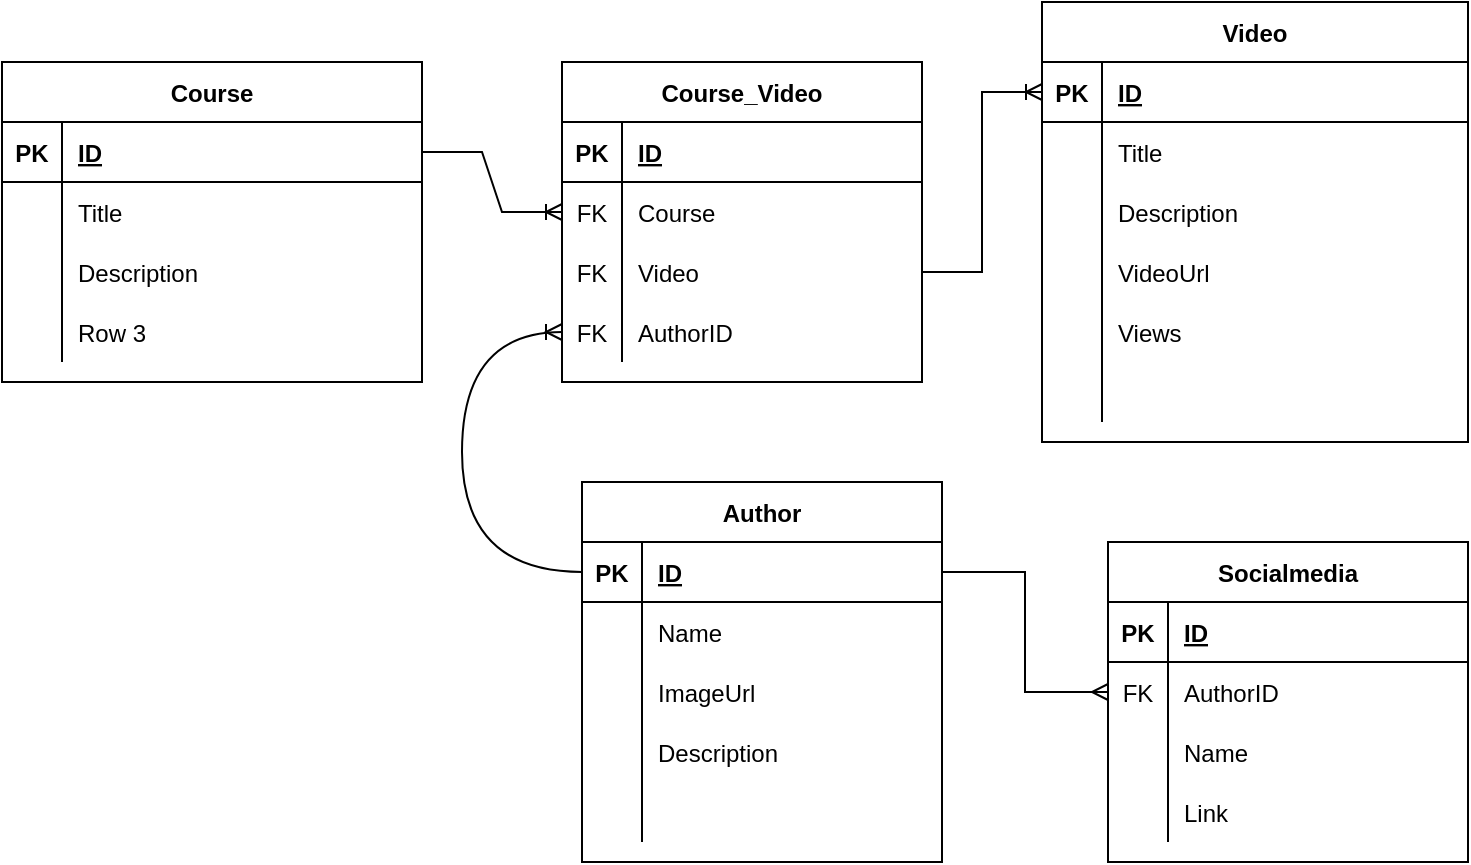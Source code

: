 <mxfile version="20.5.1" type="device"><diagram id="yXswS9nMI-ZGyokV_0qD" name="Modelling"><mxGraphModel dx="1185" dy="662" grid="1" gridSize="10" guides="1" tooltips="1" connect="1" arrows="1" fold="1" page="1" pageScale="1" pageWidth="1654" pageHeight="1169" math="0" shadow="0"><root><mxCell id="0"/><mxCell id="1" parent="0"/><mxCell id="XhUAzTueV6PGsJCJyvAM-1" value="Video" style="shape=table;startSize=30;container=1;collapsible=1;childLayout=tableLayout;fixedRows=1;rowLines=0;fontStyle=1;align=center;resizeLast=1;" vertex="1" parent="1"><mxGeometry x="960" y="400" width="213" height="220" as="geometry"/></mxCell><mxCell id="XhUAzTueV6PGsJCJyvAM-2" value="" style="shape=tableRow;horizontal=0;startSize=0;swimlaneHead=0;swimlaneBody=0;fillColor=none;collapsible=0;dropTarget=0;points=[[0,0.5],[1,0.5]];portConstraint=eastwest;top=0;left=0;right=0;bottom=1;" vertex="1" parent="XhUAzTueV6PGsJCJyvAM-1"><mxGeometry y="30" width="213" height="30" as="geometry"/></mxCell><mxCell id="XhUAzTueV6PGsJCJyvAM-3" value="PK" style="shape=partialRectangle;connectable=0;fillColor=none;top=0;left=0;bottom=0;right=0;fontStyle=1;overflow=hidden;" vertex="1" parent="XhUAzTueV6PGsJCJyvAM-2"><mxGeometry width="30" height="30" as="geometry"><mxRectangle width="30" height="30" as="alternateBounds"/></mxGeometry></mxCell><mxCell id="XhUAzTueV6PGsJCJyvAM-4" value="ID" style="shape=partialRectangle;connectable=0;fillColor=none;top=0;left=0;bottom=0;right=0;align=left;spacingLeft=6;fontStyle=5;overflow=hidden;" vertex="1" parent="XhUAzTueV6PGsJCJyvAM-2"><mxGeometry x="30" width="183" height="30" as="geometry"><mxRectangle width="183" height="30" as="alternateBounds"/></mxGeometry></mxCell><mxCell id="XhUAzTueV6PGsJCJyvAM-5" value="" style="shape=tableRow;horizontal=0;startSize=0;swimlaneHead=0;swimlaneBody=0;fillColor=none;collapsible=0;dropTarget=0;points=[[0,0.5],[1,0.5]];portConstraint=eastwest;top=0;left=0;right=0;bottom=0;" vertex="1" parent="XhUAzTueV6PGsJCJyvAM-1"><mxGeometry y="60" width="213" height="30" as="geometry"/></mxCell><mxCell id="XhUAzTueV6PGsJCJyvAM-6" value="" style="shape=partialRectangle;connectable=0;fillColor=none;top=0;left=0;bottom=0;right=0;editable=1;overflow=hidden;" vertex="1" parent="XhUAzTueV6PGsJCJyvAM-5"><mxGeometry width="30" height="30" as="geometry"><mxRectangle width="30" height="30" as="alternateBounds"/></mxGeometry></mxCell><mxCell id="XhUAzTueV6PGsJCJyvAM-7" value="Title" style="shape=partialRectangle;connectable=0;fillColor=none;top=0;left=0;bottom=0;right=0;align=left;spacingLeft=6;overflow=hidden;" vertex="1" parent="XhUAzTueV6PGsJCJyvAM-5"><mxGeometry x="30" width="183" height="30" as="geometry"><mxRectangle width="183" height="30" as="alternateBounds"/></mxGeometry></mxCell><mxCell id="XhUAzTueV6PGsJCJyvAM-8" value="" style="shape=tableRow;horizontal=0;startSize=0;swimlaneHead=0;swimlaneBody=0;fillColor=none;collapsible=0;dropTarget=0;points=[[0,0.5],[1,0.5]];portConstraint=eastwest;top=0;left=0;right=0;bottom=0;" vertex="1" parent="XhUAzTueV6PGsJCJyvAM-1"><mxGeometry y="90" width="213" height="30" as="geometry"/></mxCell><mxCell id="XhUAzTueV6PGsJCJyvAM-9" value="" style="shape=partialRectangle;connectable=0;fillColor=none;top=0;left=0;bottom=0;right=0;editable=1;overflow=hidden;" vertex="1" parent="XhUAzTueV6PGsJCJyvAM-8"><mxGeometry width="30" height="30" as="geometry"><mxRectangle width="30" height="30" as="alternateBounds"/></mxGeometry></mxCell><mxCell id="XhUAzTueV6PGsJCJyvAM-10" value="Description" style="shape=partialRectangle;connectable=0;fillColor=none;top=0;left=0;bottom=0;right=0;align=left;spacingLeft=6;overflow=hidden;" vertex="1" parent="XhUAzTueV6PGsJCJyvAM-8"><mxGeometry x="30" width="183" height="30" as="geometry"><mxRectangle width="183" height="30" as="alternateBounds"/></mxGeometry></mxCell><mxCell id="XhUAzTueV6PGsJCJyvAM-11" value="" style="shape=tableRow;horizontal=0;startSize=0;swimlaneHead=0;swimlaneBody=0;fillColor=none;collapsible=0;dropTarget=0;points=[[0,0.5],[1,0.5]];portConstraint=eastwest;top=0;left=0;right=0;bottom=0;" vertex="1" parent="XhUAzTueV6PGsJCJyvAM-1"><mxGeometry y="120" width="213" height="30" as="geometry"/></mxCell><mxCell id="XhUAzTueV6PGsJCJyvAM-12" value="" style="shape=partialRectangle;connectable=0;fillColor=none;top=0;left=0;bottom=0;right=0;editable=1;overflow=hidden;" vertex="1" parent="XhUAzTueV6PGsJCJyvAM-11"><mxGeometry width="30" height="30" as="geometry"><mxRectangle width="30" height="30" as="alternateBounds"/></mxGeometry></mxCell><mxCell id="XhUAzTueV6PGsJCJyvAM-13" value="VideoUrl" style="shape=partialRectangle;connectable=0;fillColor=none;top=0;left=0;bottom=0;right=0;align=left;spacingLeft=6;overflow=hidden;" vertex="1" parent="XhUAzTueV6PGsJCJyvAM-11"><mxGeometry x="30" width="183" height="30" as="geometry"><mxRectangle width="183" height="30" as="alternateBounds"/></mxGeometry></mxCell><mxCell id="XhUAzTueV6PGsJCJyvAM-45" value="" style="shape=tableRow;horizontal=0;startSize=0;swimlaneHead=0;swimlaneBody=0;fillColor=none;collapsible=0;dropTarget=0;points=[[0,0.5],[1,0.5]];portConstraint=eastwest;top=0;left=0;right=0;bottom=0;" vertex="1" parent="XhUAzTueV6PGsJCJyvAM-1"><mxGeometry y="150" width="213" height="30" as="geometry"/></mxCell><mxCell id="XhUAzTueV6PGsJCJyvAM-46" value="" style="shape=partialRectangle;connectable=0;fillColor=none;top=0;left=0;bottom=0;right=0;editable=1;overflow=hidden;" vertex="1" parent="XhUAzTueV6PGsJCJyvAM-45"><mxGeometry width="30" height="30" as="geometry"><mxRectangle width="30" height="30" as="alternateBounds"/></mxGeometry></mxCell><mxCell id="XhUAzTueV6PGsJCJyvAM-47" value="Views" style="shape=partialRectangle;connectable=0;fillColor=none;top=0;left=0;bottom=0;right=0;align=left;spacingLeft=6;overflow=hidden;" vertex="1" parent="XhUAzTueV6PGsJCJyvAM-45"><mxGeometry x="30" width="183" height="30" as="geometry"><mxRectangle width="183" height="30" as="alternateBounds"/></mxGeometry></mxCell><mxCell id="XhUAzTueV6PGsJCJyvAM-27" value="" style="shape=tableRow;horizontal=0;startSize=0;swimlaneHead=0;swimlaneBody=0;fillColor=none;collapsible=0;dropTarget=0;points=[[0,0.5],[1,0.5]];portConstraint=eastwest;top=0;left=0;right=0;bottom=0;" vertex="1" parent="XhUAzTueV6PGsJCJyvAM-1"><mxGeometry y="180" width="213" height="30" as="geometry"/></mxCell><mxCell id="XhUAzTueV6PGsJCJyvAM-28" value="" style="shape=partialRectangle;connectable=0;fillColor=none;top=0;left=0;bottom=0;right=0;editable=1;overflow=hidden;" vertex="1" parent="XhUAzTueV6PGsJCJyvAM-27"><mxGeometry width="30" height="30" as="geometry"><mxRectangle width="30" height="30" as="alternateBounds"/></mxGeometry></mxCell><mxCell id="XhUAzTueV6PGsJCJyvAM-29" value="" style="shape=partialRectangle;connectable=0;fillColor=none;top=0;left=0;bottom=0;right=0;align=left;spacingLeft=6;overflow=hidden;" vertex="1" parent="XhUAzTueV6PGsJCJyvAM-27"><mxGeometry x="30" width="183" height="30" as="geometry"><mxRectangle width="183" height="30" as="alternateBounds"/></mxGeometry></mxCell><mxCell id="XhUAzTueV6PGsJCJyvAM-14" value="Course" style="shape=table;startSize=30;container=1;collapsible=1;childLayout=tableLayout;fixedRows=1;rowLines=0;fontStyle=1;align=center;resizeLast=1;" vertex="1" parent="1"><mxGeometry x="440" y="430" width="210" height="160" as="geometry"/></mxCell><mxCell id="XhUAzTueV6PGsJCJyvAM-15" value="" style="shape=tableRow;horizontal=0;startSize=0;swimlaneHead=0;swimlaneBody=0;fillColor=none;collapsible=0;dropTarget=0;points=[[0,0.5],[1,0.5]];portConstraint=eastwest;top=0;left=0;right=0;bottom=1;" vertex="1" parent="XhUAzTueV6PGsJCJyvAM-14"><mxGeometry y="30" width="210" height="30" as="geometry"/></mxCell><mxCell id="XhUAzTueV6PGsJCJyvAM-16" value="PK" style="shape=partialRectangle;connectable=0;fillColor=none;top=0;left=0;bottom=0;right=0;fontStyle=1;overflow=hidden;" vertex="1" parent="XhUAzTueV6PGsJCJyvAM-15"><mxGeometry width="30" height="30" as="geometry"><mxRectangle width="30" height="30" as="alternateBounds"/></mxGeometry></mxCell><mxCell id="XhUAzTueV6PGsJCJyvAM-17" value="ID" style="shape=partialRectangle;connectable=0;fillColor=none;top=0;left=0;bottom=0;right=0;align=left;spacingLeft=6;fontStyle=5;overflow=hidden;" vertex="1" parent="XhUAzTueV6PGsJCJyvAM-15"><mxGeometry x="30" width="180" height="30" as="geometry"><mxRectangle width="180" height="30" as="alternateBounds"/></mxGeometry></mxCell><mxCell id="XhUAzTueV6PGsJCJyvAM-18" value="" style="shape=tableRow;horizontal=0;startSize=0;swimlaneHead=0;swimlaneBody=0;fillColor=none;collapsible=0;dropTarget=0;points=[[0,0.5],[1,0.5]];portConstraint=eastwest;top=0;left=0;right=0;bottom=0;" vertex="1" parent="XhUAzTueV6PGsJCJyvAM-14"><mxGeometry y="60" width="210" height="30" as="geometry"/></mxCell><mxCell id="XhUAzTueV6PGsJCJyvAM-19" value="" style="shape=partialRectangle;connectable=0;fillColor=none;top=0;left=0;bottom=0;right=0;editable=1;overflow=hidden;" vertex="1" parent="XhUAzTueV6PGsJCJyvAM-18"><mxGeometry width="30" height="30" as="geometry"><mxRectangle width="30" height="30" as="alternateBounds"/></mxGeometry></mxCell><mxCell id="XhUAzTueV6PGsJCJyvAM-20" value="Title" style="shape=partialRectangle;connectable=0;fillColor=none;top=0;left=0;bottom=0;right=0;align=left;spacingLeft=6;overflow=hidden;" vertex="1" parent="XhUAzTueV6PGsJCJyvAM-18"><mxGeometry x="30" width="180" height="30" as="geometry"><mxRectangle width="180" height="30" as="alternateBounds"/></mxGeometry></mxCell><mxCell id="XhUAzTueV6PGsJCJyvAM-21" value="" style="shape=tableRow;horizontal=0;startSize=0;swimlaneHead=0;swimlaneBody=0;fillColor=none;collapsible=0;dropTarget=0;points=[[0,0.5],[1,0.5]];portConstraint=eastwest;top=0;left=0;right=0;bottom=0;" vertex="1" parent="XhUAzTueV6PGsJCJyvAM-14"><mxGeometry y="90" width="210" height="30" as="geometry"/></mxCell><mxCell id="XhUAzTueV6PGsJCJyvAM-22" value="" style="shape=partialRectangle;connectable=0;fillColor=none;top=0;left=0;bottom=0;right=0;editable=1;overflow=hidden;" vertex="1" parent="XhUAzTueV6PGsJCJyvAM-21"><mxGeometry width="30" height="30" as="geometry"><mxRectangle width="30" height="30" as="alternateBounds"/></mxGeometry></mxCell><mxCell id="XhUAzTueV6PGsJCJyvAM-23" value="Description" style="shape=partialRectangle;connectable=0;fillColor=none;top=0;left=0;bottom=0;right=0;align=left;spacingLeft=6;overflow=hidden;" vertex="1" parent="XhUAzTueV6PGsJCJyvAM-21"><mxGeometry x="30" width="180" height="30" as="geometry"><mxRectangle width="180" height="30" as="alternateBounds"/></mxGeometry></mxCell><mxCell id="XhUAzTueV6PGsJCJyvAM-24" value="" style="shape=tableRow;horizontal=0;startSize=0;swimlaneHead=0;swimlaneBody=0;fillColor=none;collapsible=0;dropTarget=0;points=[[0,0.5],[1,0.5]];portConstraint=eastwest;top=0;left=0;right=0;bottom=0;" vertex="1" parent="XhUAzTueV6PGsJCJyvAM-14"><mxGeometry y="120" width="210" height="30" as="geometry"/></mxCell><mxCell id="XhUAzTueV6PGsJCJyvAM-25" value="" style="shape=partialRectangle;connectable=0;fillColor=none;top=0;left=0;bottom=0;right=0;editable=1;overflow=hidden;" vertex="1" parent="XhUAzTueV6PGsJCJyvAM-24"><mxGeometry width="30" height="30" as="geometry"><mxRectangle width="30" height="30" as="alternateBounds"/></mxGeometry></mxCell><mxCell id="XhUAzTueV6PGsJCJyvAM-26" value="Row 3" style="shape=partialRectangle;connectable=0;fillColor=none;top=0;left=0;bottom=0;right=0;align=left;spacingLeft=6;overflow=hidden;" vertex="1" parent="XhUAzTueV6PGsJCJyvAM-24"><mxGeometry x="30" width="180" height="30" as="geometry"><mxRectangle width="180" height="30" as="alternateBounds"/></mxGeometry></mxCell><mxCell id="XhUAzTueV6PGsJCJyvAM-30" value="Course_Video" style="shape=table;startSize=30;container=1;collapsible=1;childLayout=tableLayout;fixedRows=1;rowLines=0;fontStyle=1;align=center;resizeLast=1;" vertex="1" parent="1"><mxGeometry x="720" y="430" width="180" height="160" as="geometry"/></mxCell><mxCell id="XhUAzTueV6PGsJCJyvAM-31" value="" style="shape=tableRow;horizontal=0;startSize=0;swimlaneHead=0;swimlaneBody=0;fillColor=none;collapsible=0;dropTarget=0;points=[[0,0.5],[1,0.5]];portConstraint=eastwest;top=0;left=0;right=0;bottom=1;" vertex="1" parent="XhUAzTueV6PGsJCJyvAM-30"><mxGeometry y="30" width="180" height="30" as="geometry"/></mxCell><mxCell id="XhUAzTueV6PGsJCJyvAM-32" value="PK" style="shape=partialRectangle;connectable=0;fillColor=none;top=0;left=0;bottom=0;right=0;fontStyle=1;overflow=hidden;" vertex="1" parent="XhUAzTueV6PGsJCJyvAM-31"><mxGeometry width="30" height="30" as="geometry"><mxRectangle width="30" height="30" as="alternateBounds"/></mxGeometry></mxCell><mxCell id="XhUAzTueV6PGsJCJyvAM-33" value="ID" style="shape=partialRectangle;connectable=0;fillColor=none;top=0;left=0;bottom=0;right=0;align=left;spacingLeft=6;fontStyle=5;overflow=hidden;" vertex="1" parent="XhUAzTueV6PGsJCJyvAM-31"><mxGeometry x="30" width="150" height="30" as="geometry"><mxRectangle width="150" height="30" as="alternateBounds"/></mxGeometry></mxCell><mxCell id="XhUAzTueV6PGsJCJyvAM-34" value="" style="shape=tableRow;horizontal=0;startSize=0;swimlaneHead=0;swimlaneBody=0;fillColor=none;collapsible=0;dropTarget=0;points=[[0,0.5],[1,0.5]];portConstraint=eastwest;top=0;left=0;right=0;bottom=0;" vertex="1" parent="XhUAzTueV6PGsJCJyvAM-30"><mxGeometry y="60" width="180" height="30" as="geometry"/></mxCell><mxCell id="XhUAzTueV6PGsJCJyvAM-35" value="FK" style="shape=partialRectangle;connectable=0;fillColor=none;top=0;left=0;bottom=0;right=0;editable=1;overflow=hidden;" vertex="1" parent="XhUAzTueV6PGsJCJyvAM-34"><mxGeometry width="30" height="30" as="geometry"><mxRectangle width="30" height="30" as="alternateBounds"/></mxGeometry></mxCell><mxCell id="XhUAzTueV6PGsJCJyvAM-36" value="Course" style="shape=partialRectangle;connectable=0;fillColor=none;top=0;left=0;bottom=0;right=0;align=left;spacingLeft=6;overflow=hidden;" vertex="1" parent="XhUAzTueV6PGsJCJyvAM-34"><mxGeometry x="30" width="150" height="30" as="geometry"><mxRectangle width="150" height="30" as="alternateBounds"/></mxGeometry></mxCell><mxCell id="XhUAzTueV6PGsJCJyvAM-37" value="" style="shape=tableRow;horizontal=0;startSize=0;swimlaneHead=0;swimlaneBody=0;fillColor=none;collapsible=0;dropTarget=0;points=[[0,0.5],[1,0.5]];portConstraint=eastwest;top=0;left=0;right=0;bottom=0;" vertex="1" parent="XhUAzTueV6PGsJCJyvAM-30"><mxGeometry y="90" width="180" height="30" as="geometry"/></mxCell><mxCell id="XhUAzTueV6PGsJCJyvAM-38" value="FK" style="shape=partialRectangle;connectable=0;fillColor=none;top=0;left=0;bottom=0;right=0;editable=1;overflow=hidden;" vertex="1" parent="XhUAzTueV6PGsJCJyvAM-37"><mxGeometry width="30" height="30" as="geometry"><mxRectangle width="30" height="30" as="alternateBounds"/></mxGeometry></mxCell><mxCell id="XhUAzTueV6PGsJCJyvAM-39" value="Video" style="shape=partialRectangle;connectable=0;fillColor=none;top=0;left=0;bottom=0;right=0;align=left;spacingLeft=6;overflow=hidden;" vertex="1" parent="XhUAzTueV6PGsJCJyvAM-37"><mxGeometry x="30" width="150" height="30" as="geometry"><mxRectangle width="150" height="30" as="alternateBounds"/></mxGeometry></mxCell><mxCell id="XhUAzTueV6PGsJCJyvAM-40" value="" style="shape=tableRow;horizontal=0;startSize=0;swimlaneHead=0;swimlaneBody=0;fillColor=none;collapsible=0;dropTarget=0;points=[[0,0.5],[1,0.5]];portConstraint=eastwest;top=0;left=0;right=0;bottom=0;" vertex="1" parent="XhUAzTueV6PGsJCJyvAM-30"><mxGeometry y="120" width="180" height="30" as="geometry"/></mxCell><mxCell id="XhUAzTueV6PGsJCJyvAM-41" value="FK" style="shape=partialRectangle;connectable=0;fillColor=none;top=0;left=0;bottom=0;right=0;editable=1;overflow=hidden;" vertex="1" parent="XhUAzTueV6PGsJCJyvAM-40"><mxGeometry width="30" height="30" as="geometry"><mxRectangle width="30" height="30" as="alternateBounds"/></mxGeometry></mxCell><mxCell id="XhUAzTueV6PGsJCJyvAM-42" value="AuthorID" style="shape=partialRectangle;connectable=0;fillColor=none;top=0;left=0;bottom=0;right=0;align=left;spacingLeft=6;overflow=hidden;" vertex="1" parent="XhUAzTueV6PGsJCJyvAM-40"><mxGeometry x="30" width="150" height="30" as="geometry"><mxRectangle width="150" height="30" as="alternateBounds"/></mxGeometry></mxCell><mxCell id="XhUAzTueV6PGsJCJyvAM-43" value="" style="edgeStyle=entityRelationEdgeStyle;fontSize=12;html=1;endArrow=ERoneToMany;rounded=0;exitX=1;exitY=0.5;exitDx=0;exitDy=0;entryX=0;entryY=0.5;entryDx=0;entryDy=0;" edge="1" parent="1" source="XhUAzTueV6PGsJCJyvAM-15" target="XhUAzTueV6PGsJCJyvAM-34"><mxGeometry width="100" height="100" relative="1" as="geometry"><mxPoint x="940" y="700" as="sourcePoint"/><mxPoint x="1040" y="600" as="targetPoint"/></mxGeometry></mxCell><mxCell id="XhUAzTueV6PGsJCJyvAM-44" value="" style="edgeStyle=entityRelationEdgeStyle;fontSize=12;html=1;endArrow=ERoneToMany;rounded=0;exitX=1;exitY=0.5;exitDx=0;exitDy=0;entryX=0;entryY=0.5;entryDx=0;entryDy=0;" edge="1" parent="1" source="XhUAzTueV6PGsJCJyvAM-37" target="XhUAzTueV6PGsJCJyvAM-2"><mxGeometry width="100" height="100" relative="1" as="geometry"><mxPoint x="660" y="515" as="sourcePoint"/><mxPoint x="730" y="515" as="targetPoint"/></mxGeometry></mxCell><mxCell id="XhUAzTueV6PGsJCJyvAM-48" value="Author" style="shape=table;startSize=30;container=1;collapsible=1;childLayout=tableLayout;fixedRows=1;rowLines=0;fontStyle=1;align=center;resizeLast=1;" vertex="1" parent="1"><mxGeometry x="730" y="640" width="180" height="190" as="geometry"/></mxCell><mxCell id="XhUAzTueV6PGsJCJyvAM-49" value="" style="shape=tableRow;horizontal=0;startSize=0;swimlaneHead=0;swimlaneBody=0;fillColor=none;collapsible=0;dropTarget=0;points=[[0,0.5],[1,0.5]];portConstraint=eastwest;top=0;left=0;right=0;bottom=1;" vertex="1" parent="XhUAzTueV6PGsJCJyvAM-48"><mxGeometry y="30" width="180" height="30" as="geometry"/></mxCell><mxCell id="XhUAzTueV6PGsJCJyvAM-50" value="PK" style="shape=partialRectangle;connectable=0;fillColor=none;top=0;left=0;bottom=0;right=0;fontStyle=1;overflow=hidden;" vertex="1" parent="XhUAzTueV6PGsJCJyvAM-49"><mxGeometry width="30" height="30" as="geometry"><mxRectangle width="30" height="30" as="alternateBounds"/></mxGeometry></mxCell><mxCell id="XhUAzTueV6PGsJCJyvAM-51" value="ID" style="shape=partialRectangle;connectable=0;fillColor=none;top=0;left=0;bottom=0;right=0;align=left;spacingLeft=6;fontStyle=5;overflow=hidden;" vertex="1" parent="XhUAzTueV6PGsJCJyvAM-49"><mxGeometry x="30" width="150" height="30" as="geometry"><mxRectangle width="150" height="30" as="alternateBounds"/></mxGeometry></mxCell><mxCell id="XhUAzTueV6PGsJCJyvAM-52" value="" style="shape=tableRow;horizontal=0;startSize=0;swimlaneHead=0;swimlaneBody=0;fillColor=none;collapsible=0;dropTarget=0;points=[[0,0.5],[1,0.5]];portConstraint=eastwest;top=0;left=0;right=0;bottom=0;" vertex="1" parent="XhUAzTueV6PGsJCJyvAM-48"><mxGeometry y="60" width="180" height="30" as="geometry"/></mxCell><mxCell id="XhUAzTueV6PGsJCJyvAM-53" value="" style="shape=partialRectangle;connectable=0;fillColor=none;top=0;left=0;bottom=0;right=0;editable=1;overflow=hidden;" vertex="1" parent="XhUAzTueV6PGsJCJyvAM-52"><mxGeometry width="30" height="30" as="geometry"><mxRectangle width="30" height="30" as="alternateBounds"/></mxGeometry></mxCell><mxCell id="XhUAzTueV6PGsJCJyvAM-54" value="Name" style="shape=partialRectangle;connectable=0;fillColor=none;top=0;left=0;bottom=0;right=0;align=left;spacingLeft=6;overflow=hidden;" vertex="1" parent="XhUAzTueV6PGsJCJyvAM-52"><mxGeometry x="30" width="150" height="30" as="geometry"><mxRectangle width="150" height="30" as="alternateBounds"/></mxGeometry></mxCell><mxCell id="XhUAzTueV6PGsJCJyvAM-55" value="" style="shape=tableRow;horizontal=0;startSize=0;swimlaneHead=0;swimlaneBody=0;fillColor=none;collapsible=0;dropTarget=0;points=[[0,0.5],[1,0.5]];portConstraint=eastwest;top=0;left=0;right=0;bottom=0;" vertex="1" parent="XhUAzTueV6PGsJCJyvAM-48"><mxGeometry y="90" width="180" height="30" as="geometry"/></mxCell><mxCell id="XhUAzTueV6PGsJCJyvAM-56" value="" style="shape=partialRectangle;connectable=0;fillColor=none;top=0;left=0;bottom=0;right=0;editable=1;overflow=hidden;" vertex="1" parent="XhUAzTueV6PGsJCJyvAM-55"><mxGeometry width="30" height="30" as="geometry"><mxRectangle width="30" height="30" as="alternateBounds"/></mxGeometry></mxCell><mxCell id="XhUAzTueV6PGsJCJyvAM-57" value="ImageUrl" style="shape=partialRectangle;connectable=0;fillColor=none;top=0;left=0;bottom=0;right=0;align=left;spacingLeft=6;overflow=hidden;" vertex="1" parent="XhUAzTueV6PGsJCJyvAM-55"><mxGeometry x="30" width="150" height="30" as="geometry"><mxRectangle width="150" height="30" as="alternateBounds"/></mxGeometry></mxCell><mxCell id="XhUAzTueV6PGsJCJyvAM-58" value="" style="shape=tableRow;horizontal=0;startSize=0;swimlaneHead=0;swimlaneBody=0;fillColor=none;collapsible=0;dropTarget=0;points=[[0,0.5],[1,0.5]];portConstraint=eastwest;top=0;left=0;right=0;bottom=0;" vertex="1" parent="XhUAzTueV6PGsJCJyvAM-48"><mxGeometry y="120" width="180" height="30" as="geometry"/></mxCell><mxCell id="XhUAzTueV6PGsJCJyvAM-59" value="" style="shape=partialRectangle;connectable=0;fillColor=none;top=0;left=0;bottom=0;right=0;editable=1;overflow=hidden;" vertex="1" parent="XhUAzTueV6PGsJCJyvAM-58"><mxGeometry width="30" height="30" as="geometry"><mxRectangle width="30" height="30" as="alternateBounds"/></mxGeometry></mxCell><mxCell id="XhUAzTueV6PGsJCJyvAM-60" value="Description" style="shape=partialRectangle;connectable=0;fillColor=none;top=0;left=0;bottom=0;right=0;align=left;spacingLeft=6;overflow=hidden;" vertex="1" parent="XhUAzTueV6PGsJCJyvAM-58"><mxGeometry x="30" width="150" height="30" as="geometry"><mxRectangle width="150" height="30" as="alternateBounds"/></mxGeometry></mxCell><mxCell id="XhUAzTueV6PGsJCJyvAM-61" value="" style="shape=tableRow;horizontal=0;startSize=0;swimlaneHead=0;swimlaneBody=0;fillColor=none;collapsible=0;dropTarget=0;points=[[0,0.5],[1,0.5]];portConstraint=eastwest;top=0;left=0;right=0;bottom=0;" vertex="1" parent="XhUAzTueV6PGsJCJyvAM-48"><mxGeometry y="150" width="180" height="30" as="geometry"/></mxCell><mxCell id="XhUAzTueV6PGsJCJyvAM-62" value="" style="shape=partialRectangle;connectable=0;fillColor=none;top=0;left=0;bottom=0;right=0;editable=1;overflow=hidden;" vertex="1" parent="XhUAzTueV6PGsJCJyvAM-61"><mxGeometry width="30" height="30" as="geometry"><mxRectangle width="30" height="30" as="alternateBounds"/></mxGeometry></mxCell><mxCell id="XhUAzTueV6PGsJCJyvAM-63" value="" style="shape=partialRectangle;connectable=0;fillColor=none;top=0;left=0;bottom=0;right=0;align=left;spacingLeft=6;overflow=hidden;" vertex="1" parent="XhUAzTueV6PGsJCJyvAM-61"><mxGeometry x="30" width="150" height="30" as="geometry"><mxRectangle width="150" height="30" as="alternateBounds"/></mxGeometry></mxCell><mxCell id="XhUAzTueV6PGsJCJyvAM-64" value="Socialmedia" style="shape=table;startSize=30;container=1;collapsible=1;childLayout=tableLayout;fixedRows=1;rowLines=0;fontStyle=1;align=center;resizeLast=1;" vertex="1" parent="1"><mxGeometry x="993" y="670" width="180" height="160" as="geometry"/></mxCell><mxCell id="XhUAzTueV6PGsJCJyvAM-65" value="" style="shape=tableRow;horizontal=0;startSize=0;swimlaneHead=0;swimlaneBody=0;fillColor=none;collapsible=0;dropTarget=0;points=[[0,0.5],[1,0.5]];portConstraint=eastwest;top=0;left=0;right=0;bottom=1;" vertex="1" parent="XhUAzTueV6PGsJCJyvAM-64"><mxGeometry y="30" width="180" height="30" as="geometry"/></mxCell><mxCell id="XhUAzTueV6PGsJCJyvAM-66" value="PK" style="shape=partialRectangle;connectable=0;fillColor=none;top=0;left=0;bottom=0;right=0;fontStyle=1;overflow=hidden;" vertex="1" parent="XhUAzTueV6PGsJCJyvAM-65"><mxGeometry width="30" height="30" as="geometry"><mxRectangle width="30" height="30" as="alternateBounds"/></mxGeometry></mxCell><mxCell id="XhUAzTueV6PGsJCJyvAM-67" value="ID" style="shape=partialRectangle;connectable=0;fillColor=none;top=0;left=0;bottom=0;right=0;align=left;spacingLeft=6;fontStyle=5;overflow=hidden;" vertex="1" parent="XhUAzTueV6PGsJCJyvAM-65"><mxGeometry x="30" width="150" height="30" as="geometry"><mxRectangle width="150" height="30" as="alternateBounds"/></mxGeometry></mxCell><mxCell id="XhUAzTueV6PGsJCJyvAM-68" value="" style="shape=tableRow;horizontal=0;startSize=0;swimlaneHead=0;swimlaneBody=0;fillColor=none;collapsible=0;dropTarget=0;points=[[0,0.5],[1,0.5]];portConstraint=eastwest;top=0;left=0;right=0;bottom=0;" vertex="1" parent="XhUAzTueV6PGsJCJyvAM-64"><mxGeometry y="60" width="180" height="30" as="geometry"/></mxCell><mxCell id="XhUAzTueV6PGsJCJyvAM-69" value="FK" style="shape=partialRectangle;connectable=0;fillColor=none;top=0;left=0;bottom=0;right=0;editable=1;overflow=hidden;" vertex="1" parent="XhUAzTueV6PGsJCJyvAM-68"><mxGeometry width="30" height="30" as="geometry"><mxRectangle width="30" height="30" as="alternateBounds"/></mxGeometry></mxCell><mxCell id="XhUAzTueV6PGsJCJyvAM-70" value="AuthorID" style="shape=partialRectangle;connectable=0;fillColor=none;top=0;left=0;bottom=0;right=0;align=left;spacingLeft=6;overflow=hidden;" vertex="1" parent="XhUAzTueV6PGsJCJyvAM-68"><mxGeometry x="30" width="150" height="30" as="geometry"><mxRectangle width="150" height="30" as="alternateBounds"/></mxGeometry></mxCell><mxCell id="XhUAzTueV6PGsJCJyvAM-71" value="" style="shape=tableRow;horizontal=0;startSize=0;swimlaneHead=0;swimlaneBody=0;fillColor=none;collapsible=0;dropTarget=0;points=[[0,0.5],[1,0.5]];portConstraint=eastwest;top=0;left=0;right=0;bottom=0;" vertex="1" parent="XhUAzTueV6PGsJCJyvAM-64"><mxGeometry y="90" width="180" height="30" as="geometry"/></mxCell><mxCell id="XhUAzTueV6PGsJCJyvAM-72" value="" style="shape=partialRectangle;connectable=0;fillColor=none;top=0;left=0;bottom=0;right=0;editable=1;overflow=hidden;" vertex="1" parent="XhUAzTueV6PGsJCJyvAM-71"><mxGeometry width="30" height="30" as="geometry"><mxRectangle width="30" height="30" as="alternateBounds"/></mxGeometry></mxCell><mxCell id="XhUAzTueV6PGsJCJyvAM-73" value="Name" style="shape=partialRectangle;connectable=0;fillColor=none;top=0;left=0;bottom=0;right=0;align=left;spacingLeft=6;overflow=hidden;" vertex="1" parent="XhUAzTueV6PGsJCJyvAM-71"><mxGeometry x="30" width="150" height="30" as="geometry"><mxRectangle width="150" height="30" as="alternateBounds"/></mxGeometry></mxCell><mxCell id="XhUAzTueV6PGsJCJyvAM-74" value="" style="shape=tableRow;horizontal=0;startSize=0;swimlaneHead=0;swimlaneBody=0;fillColor=none;collapsible=0;dropTarget=0;points=[[0,0.5],[1,0.5]];portConstraint=eastwest;top=0;left=0;right=0;bottom=0;" vertex="1" parent="XhUAzTueV6PGsJCJyvAM-64"><mxGeometry y="120" width="180" height="30" as="geometry"/></mxCell><mxCell id="XhUAzTueV6PGsJCJyvAM-75" value="" style="shape=partialRectangle;connectable=0;fillColor=none;top=0;left=0;bottom=0;right=0;editable=1;overflow=hidden;" vertex="1" parent="XhUAzTueV6PGsJCJyvAM-74"><mxGeometry width="30" height="30" as="geometry"><mxRectangle width="30" height="30" as="alternateBounds"/></mxGeometry></mxCell><mxCell id="XhUAzTueV6PGsJCJyvAM-76" value="Link" style="shape=partialRectangle;connectable=0;fillColor=none;top=0;left=0;bottom=0;right=0;align=left;spacingLeft=6;overflow=hidden;" vertex="1" parent="XhUAzTueV6PGsJCJyvAM-74"><mxGeometry x="30" width="150" height="30" as="geometry"><mxRectangle width="150" height="30" as="alternateBounds"/></mxGeometry></mxCell><mxCell id="XhUAzTueV6PGsJCJyvAM-77" value="" style="edgeStyle=orthogonalEdgeStyle;fontSize=12;html=1;endArrow=ERoneToMany;rounded=0;entryX=0;entryY=0.5;entryDx=0;entryDy=0;exitX=0;exitY=0.5;exitDx=0;exitDy=0;curved=1;" edge="1" parent="1" source="XhUAzTueV6PGsJCJyvAM-49" target="XhUAzTueV6PGsJCJyvAM-40"><mxGeometry width="100" height="100" relative="1" as="geometry"><mxPoint x="690" y="790" as="sourcePoint"/><mxPoint x="790" y="690" as="targetPoint"/><Array as="points"><mxPoint x="670" y="685"/><mxPoint x="670" y="565"/></Array></mxGeometry></mxCell><mxCell id="XhUAzTueV6PGsJCJyvAM-78" value="" style="edgeStyle=elbowEdgeStyle;fontSize=12;html=1;endArrow=none;rounded=0;entryX=1;entryY=0.5;entryDx=0;entryDy=0;exitX=0;exitY=0.5;exitDx=0;exitDy=0;startArrow=ERmany;startFill=0;endFill=0;" edge="1" parent="1" source="XhUAzTueV6PGsJCJyvAM-68" target="XhUAzTueV6PGsJCJyvAM-49"><mxGeometry width="100" height="100" relative="1" as="geometry"><mxPoint x="990" y="750" as="sourcePoint"/><mxPoint x="950" y="710" as="targetPoint"/></mxGeometry></mxCell></root></mxGraphModel></diagram></mxfile>